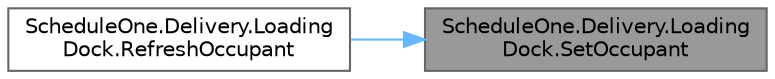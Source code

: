 digraph "ScheduleOne.Delivery.LoadingDock.SetOccupant"
{
 // LATEX_PDF_SIZE
  bgcolor="transparent";
  edge [fontname=Helvetica,fontsize=10,labelfontname=Helvetica,labelfontsize=10];
  node [fontname=Helvetica,fontsize=10,shape=box,height=0.2,width=0.4];
  rankdir="RL";
  Node1 [id="Node000001",label="ScheduleOne.Delivery.Loading\lDock.SetOccupant",height=0.2,width=0.4,color="gray40", fillcolor="grey60", style="filled", fontcolor="black",tooltip=" "];
  Node1 -> Node2 [id="edge1_Node000001_Node000002",dir="back",color="steelblue1",style="solid",tooltip=" "];
  Node2 [id="Node000002",label="ScheduleOne.Delivery.Loading\lDock.RefreshOccupant",height=0.2,width=0.4,color="grey40", fillcolor="white", style="filled",URL="$class_schedule_one_1_1_delivery_1_1_loading_dock.html#a768fd64b9ddf899532fa0689ff9e49be",tooltip=" "];
}
